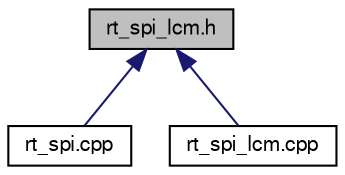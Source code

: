 digraph "rt_spi_lcm.h"
{
  edge [fontname="FreeSans",fontsize="10",labelfontname="FreeSans",labelfontsize="10"];
  node [fontname="FreeSans",fontsize="10",shape=record];
  Node1 [label="rt_spi_lcm.h",height=0.2,width=0.4,color="black", fillcolor="grey75", style="filled", fontcolor="black"];
  Node1 -> Node2 [dir="back",color="midnightblue",fontsize="10",style="solid",fontname="FreeSans"];
  Node2 [label="rt_spi.cpp",height=0.2,width=0.4,color="black", fillcolor="white", style="filled",URL="$d1/d62/rt__spi_8cpp.html"];
  Node1 -> Node3 [dir="back",color="midnightblue",fontsize="10",style="solid",fontname="FreeSans"];
  Node3 [label="rt_spi_lcm.cpp",height=0.2,width=0.4,color="black", fillcolor="white", style="filled",URL="$dd/ddf/rt__spi__lcm_8cpp.html"];
}
